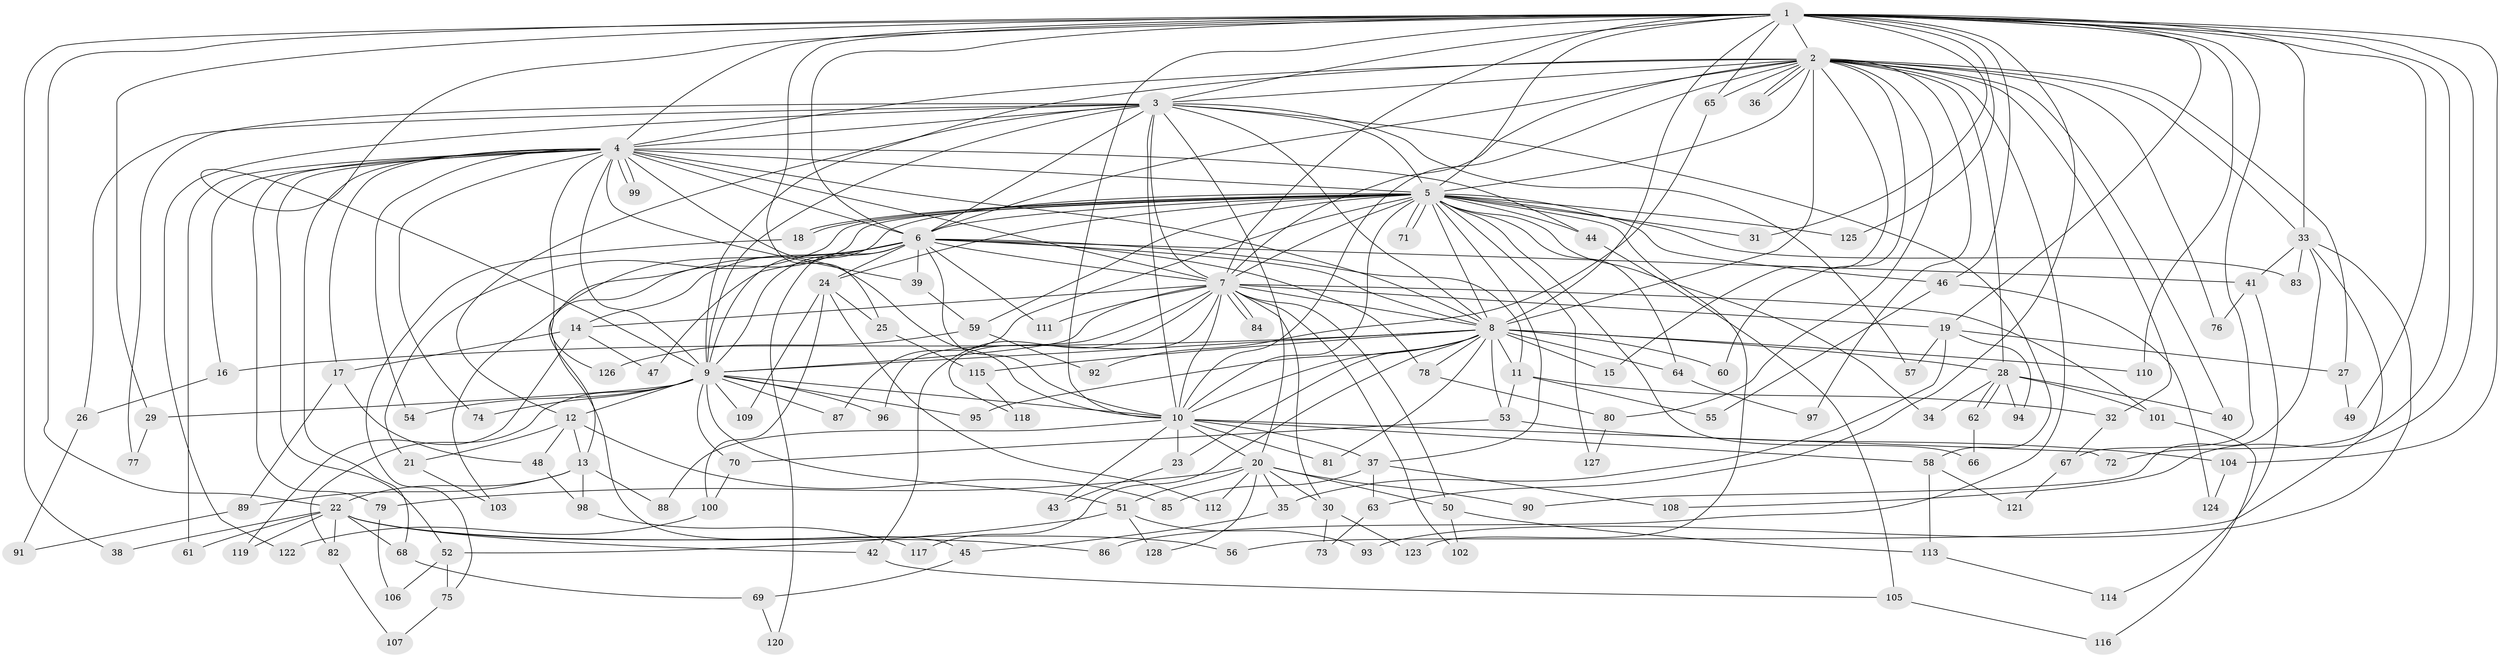 // Generated by graph-tools (version 1.1) at 2025/14/03/09/25 04:14:06]
// undirected, 128 vertices, 281 edges
graph export_dot {
graph [start="1"]
  node [color=gray90,style=filled];
  1;
  2;
  3;
  4;
  5;
  6;
  7;
  8;
  9;
  10;
  11;
  12;
  13;
  14;
  15;
  16;
  17;
  18;
  19;
  20;
  21;
  22;
  23;
  24;
  25;
  26;
  27;
  28;
  29;
  30;
  31;
  32;
  33;
  34;
  35;
  36;
  37;
  38;
  39;
  40;
  41;
  42;
  43;
  44;
  45;
  46;
  47;
  48;
  49;
  50;
  51;
  52;
  53;
  54;
  55;
  56;
  57;
  58;
  59;
  60;
  61;
  62;
  63;
  64;
  65;
  66;
  67;
  68;
  69;
  70;
  71;
  72;
  73;
  74;
  75;
  76;
  77;
  78;
  79;
  80;
  81;
  82;
  83;
  84;
  85;
  86;
  87;
  88;
  89;
  90;
  91;
  92;
  93;
  94;
  95;
  96;
  97;
  98;
  99;
  100;
  101;
  102;
  103;
  104;
  105;
  106;
  107;
  108;
  109;
  110;
  111;
  112;
  113;
  114;
  115;
  116;
  117;
  118;
  119;
  120;
  121;
  122;
  123;
  124;
  125;
  126;
  127;
  128;
  1 -- 2;
  1 -- 3;
  1 -- 4;
  1 -- 5;
  1 -- 6;
  1 -- 7;
  1 -- 8;
  1 -- 9;
  1 -- 10;
  1 -- 19;
  1 -- 22;
  1 -- 25;
  1 -- 29;
  1 -- 31;
  1 -- 33;
  1 -- 38;
  1 -- 46;
  1 -- 49;
  1 -- 63;
  1 -- 65;
  1 -- 67;
  1 -- 72;
  1 -- 104;
  1 -- 108;
  1 -- 110;
  1 -- 125;
  2 -- 3;
  2 -- 4;
  2 -- 5;
  2 -- 6;
  2 -- 7;
  2 -- 8;
  2 -- 9;
  2 -- 10;
  2 -- 15;
  2 -- 27;
  2 -- 28;
  2 -- 32;
  2 -- 33;
  2 -- 36;
  2 -- 36;
  2 -- 40;
  2 -- 60;
  2 -- 65;
  2 -- 76;
  2 -- 80;
  2 -- 86;
  2 -- 97;
  3 -- 4;
  3 -- 5;
  3 -- 6;
  3 -- 7;
  3 -- 8;
  3 -- 9;
  3 -- 10;
  3 -- 12;
  3 -- 20;
  3 -- 26;
  3 -- 57;
  3 -- 58;
  3 -- 77;
  3 -- 122;
  4 -- 5;
  4 -- 6;
  4 -- 7;
  4 -- 8;
  4 -- 9;
  4 -- 10;
  4 -- 16;
  4 -- 17;
  4 -- 39;
  4 -- 44;
  4 -- 52;
  4 -- 54;
  4 -- 61;
  4 -- 68;
  4 -- 74;
  4 -- 79;
  4 -- 99;
  4 -- 99;
  4 -- 126;
  5 -- 6;
  5 -- 7;
  5 -- 8;
  5 -- 9;
  5 -- 10;
  5 -- 18;
  5 -- 18;
  5 -- 21;
  5 -- 24;
  5 -- 31;
  5 -- 34;
  5 -- 37;
  5 -- 44;
  5 -- 45;
  5 -- 46;
  5 -- 59;
  5 -- 64;
  5 -- 66;
  5 -- 71;
  5 -- 71;
  5 -- 83;
  5 -- 87;
  5 -- 123;
  5 -- 125;
  5 -- 127;
  6 -- 7;
  6 -- 8;
  6 -- 9;
  6 -- 10;
  6 -- 11;
  6 -- 13;
  6 -- 14;
  6 -- 24;
  6 -- 39;
  6 -- 41;
  6 -- 47;
  6 -- 78;
  6 -- 103;
  6 -- 111;
  6 -- 120;
  7 -- 8;
  7 -- 9;
  7 -- 10;
  7 -- 14;
  7 -- 19;
  7 -- 30;
  7 -- 42;
  7 -- 50;
  7 -- 84;
  7 -- 84;
  7 -- 96;
  7 -- 101;
  7 -- 102;
  7 -- 111;
  7 -- 118;
  8 -- 9;
  8 -- 10;
  8 -- 11;
  8 -- 15;
  8 -- 16;
  8 -- 23;
  8 -- 28;
  8 -- 53;
  8 -- 60;
  8 -- 64;
  8 -- 78;
  8 -- 81;
  8 -- 95;
  8 -- 110;
  8 -- 115;
  8 -- 117;
  9 -- 10;
  9 -- 12;
  9 -- 29;
  9 -- 51;
  9 -- 54;
  9 -- 70;
  9 -- 74;
  9 -- 82;
  9 -- 87;
  9 -- 95;
  9 -- 96;
  9 -- 109;
  10 -- 20;
  10 -- 23;
  10 -- 37;
  10 -- 43;
  10 -- 58;
  10 -- 72;
  10 -- 81;
  10 -- 88;
  11 -- 32;
  11 -- 53;
  11 -- 55;
  12 -- 13;
  12 -- 21;
  12 -- 48;
  12 -- 85;
  13 -- 22;
  13 -- 88;
  13 -- 89;
  13 -- 98;
  14 -- 17;
  14 -- 47;
  14 -- 119;
  16 -- 26;
  17 -- 48;
  17 -- 89;
  18 -- 75;
  19 -- 27;
  19 -- 35;
  19 -- 57;
  19 -- 94;
  20 -- 30;
  20 -- 35;
  20 -- 50;
  20 -- 51;
  20 -- 79;
  20 -- 90;
  20 -- 112;
  20 -- 128;
  21 -- 103;
  22 -- 38;
  22 -- 42;
  22 -- 56;
  22 -- 61;
  22 -- 68;
  22 -- 82;
  22 -- 86;
  22 -- 119;
  23 -- 43;
  24 -- 25;
  24 -- 100;
  24 -- 109;
  24 -- 112;
  25 -- 115;
  26 -- 91;
  27 -- 49;
  28 -- 34;
  28 -- 40;
  28 -- 62;
  28 -- 62;
  28 -- 94;
  28 -- 101;
  29 -- 77;
  30 -- 73;
  30 -- 123;
  32 -- 67;
  33 -- 41;
  33 -- 56;
  33 -- 83;
  33 -- 90;
  33 -- 93;
  35 -- 45;
  37 -- 63;
  37 -- 85;
  37 -- 108;
  39 -- 59;
  41 -- 76;
  41 -- 114;
  42 -- 105;
  44 -- 105;
  45 -- 69;
  46 -- 55;
  46 -- 124;
  48 -- 98;
  50 -- 102;
  50 -- 113;
  51 -- 52;
  51 -- 93;
  51 -- 128;
  52 -- 75;
  52 -- 106;
  53 -- 70;
  53 -- 104;
  58 -- 113;
  58 -- 121;
  59 -- 92;
  59 -- 126;
  62 -- 66;
  63 -- 73;
  64 -- 97;
  65 -- 92;
  67 -- 121;
  68 -- 69;
  69 -- 120;
  70 -- 100;
  75 -- 107;
  78 -- 80;
  79 -- 106;
  80 -- 127;
  82 -- 107;
  89 -- 91;
  98 -- 117;
  100 -- 122;
  101 -- 116;
  104 -- 124;
  105 -- 116;
  113 -- 114;
  115 -- 118;
}
